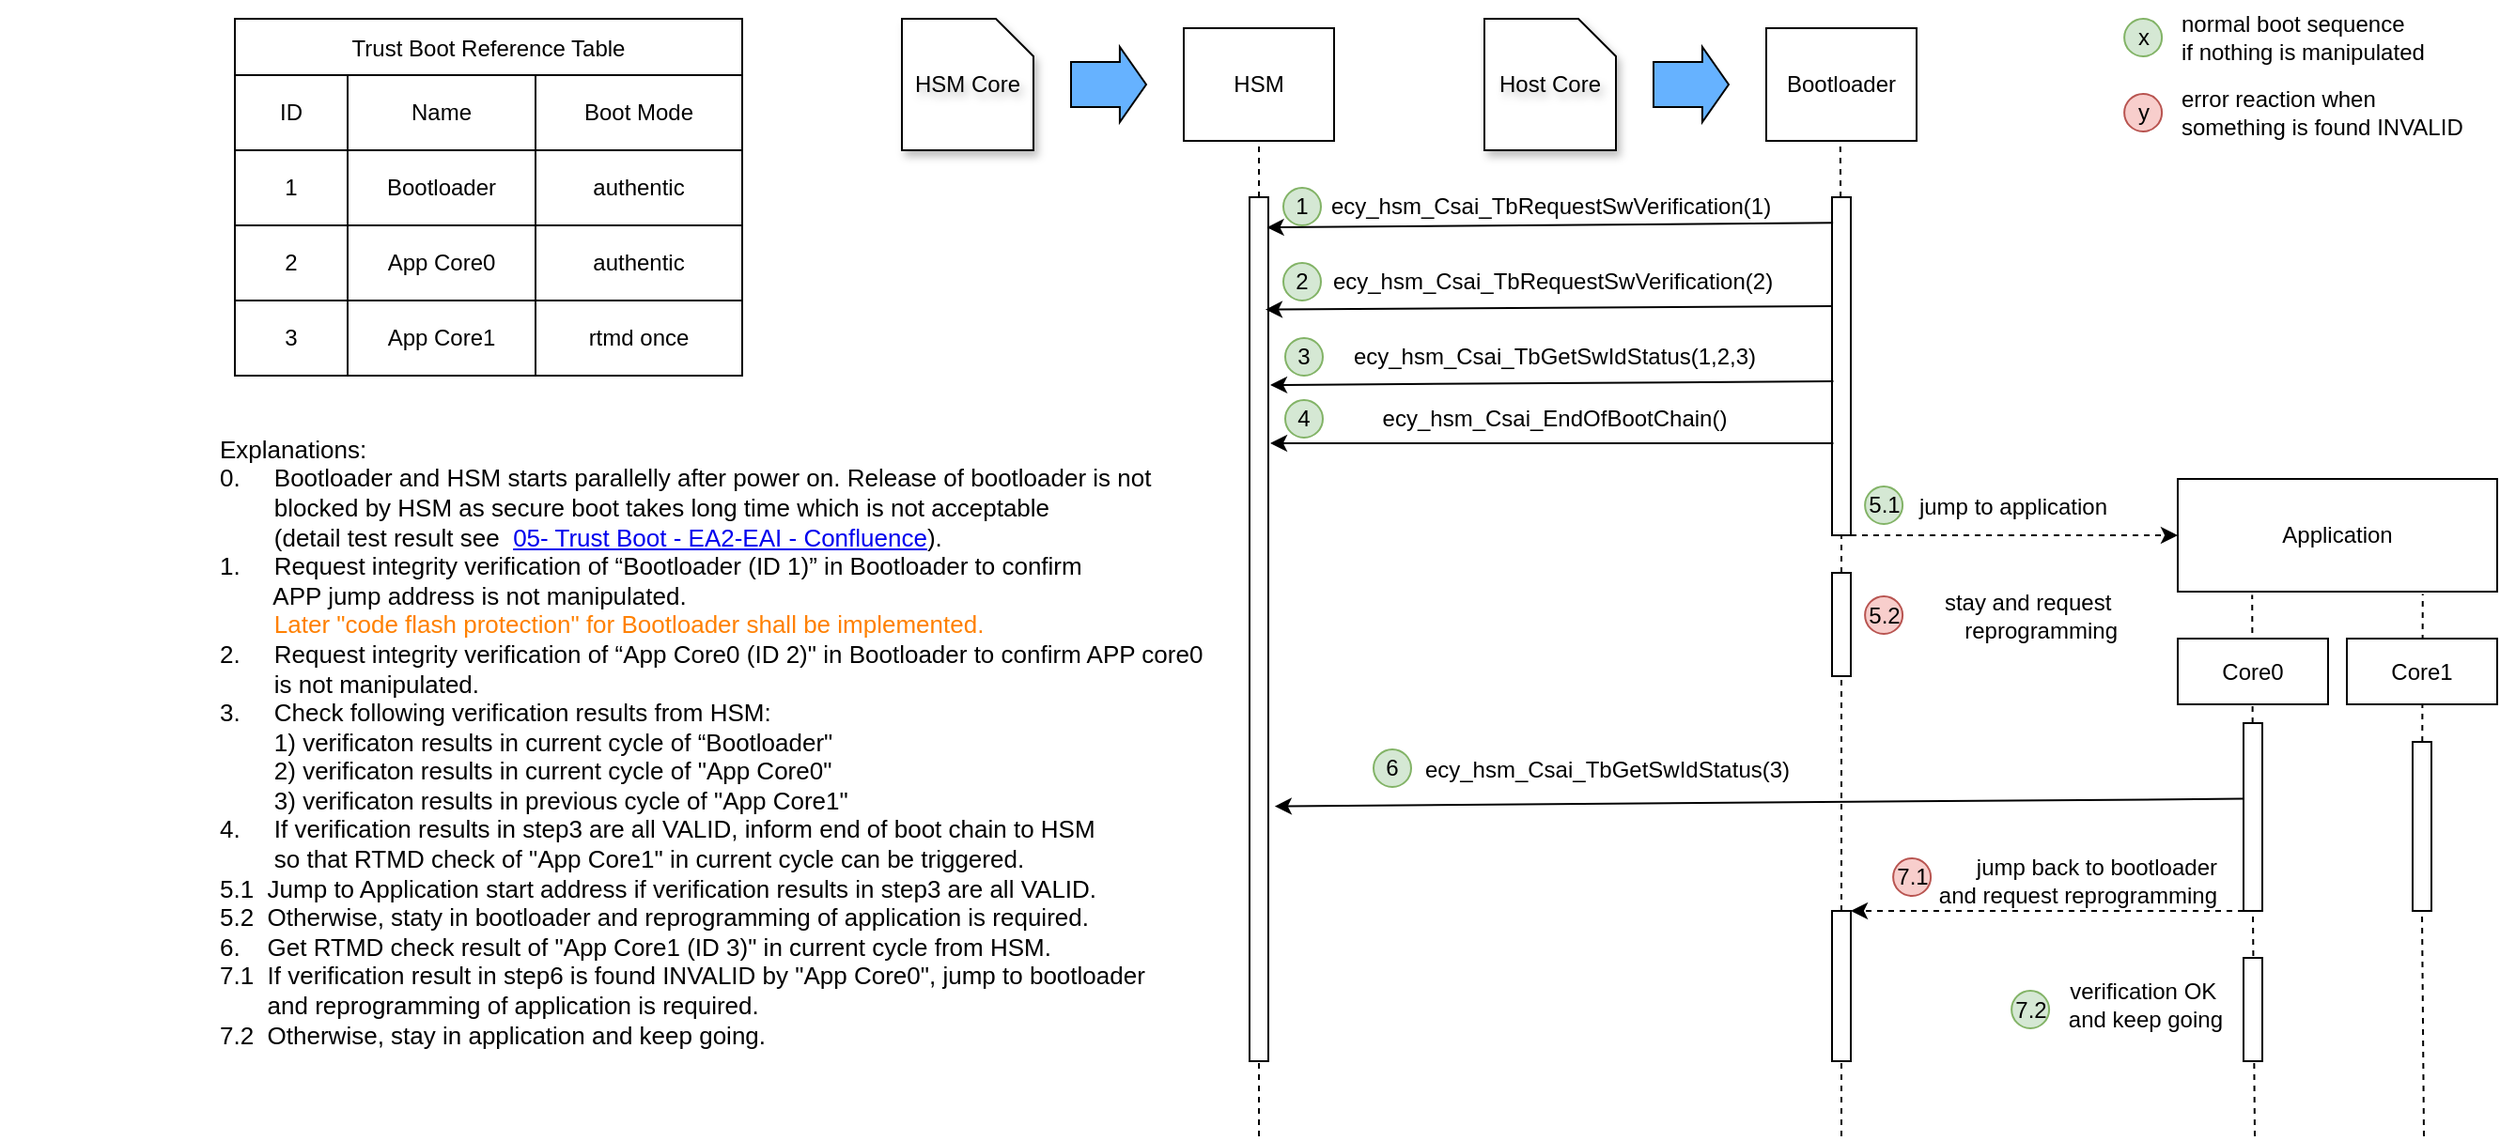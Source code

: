 <mxfile version="24.2.0" type="github">
  <diagram id="C5RBs43oDa-KdzZeNtuy" name="Page-1">
    <mxGraphModel dx="1500" dy="820" grid="1" gridSize="10" guides="1" tooltips="1" connect="1" arrows="1" fold="1" page="1" pageScale="1" pageWidth="827" pageHeight="1169" math="0" shadow="0">
      <root>
        <mxCell id="WIyWlLk6GJQsqaUBKTNV-0" />
        <mxCell id="WIyWlLk6GJQsqaUBKTNV-1" parent="WIyWlLk6GJQsqaUBKTNV-0" />
        <mxCell id="cYClWTDiV6QntgwXms_s-74" value="&lt;div&gt;&lt;div&gt;&lt;div style=&quot;&quot;&gt;&lt;br&gt;&lt;/div&gt;&lt;/div&gt;&lt;/div&gt;" style="text;html=1;align=left;verticalAlign=middle;resizable=0;points=[];autosize=1;strokeColor=none;fillColor=none;" vertex="1" parent="WIyWlLk6GJQsqaUBKTNV-1">
          <mxGeometry x="590" y="540" width="20" height="30" as="geometry" />
        </mxCell>
        <mxCell id="cYClWTDiV6QntgwXms_s-75" value="HSM Core" style="shape=card;whiteSpace=wrap;html=1;size=20;rotation=0;shadow=1;textShadow=1;direction=south;" vertex="1" parent="WIyWlLk6GJQsqaUBKTNV-1">
          <mxGeometry x="1070" y="45" width="70" height="70" as="geometry" />
        </mxCell>
        <mxCell id="cYClWTDiV6QntgwXms_s-76" value="Host Core" style="shape=card;whiteSpace=wrap;html=1;size=20;rotation=0;shadow=1;textShadow=1;direction=south;" vertex="1" parent="WIyWlLk6GJQsqaUBKTNV-1">
          <mxGeometry x="1380" y="45" width="70" height="70" as="geometry" />
        </mxCell>
        <mxCell id="cYClWTDiV6QntgwXms_s-77" value="HSM" style="whiteSpace=wrap;html=1;rounded=0;" vertex="1" parent="WIyWlLk6GJQsqaUBKTNV-1">
          <mxGeometry x="1220" y="50" width="80" height="60" as="geometry" />
        </mxCell>
        <mxCell id="cYClWTDiV6QntgwXms_s-78" value="" style="shape=singleArrow;whiteSpace=wrap;html=1;arrowWidth=0.598;arrowSize=0.351;fillColor=#66B2FF;" vertex="1" parent="WIyWlLk6GJQsqaUBKTNV-1">
          <mxGeometry x="1160" y="60" width="40" height="40" as="geometry" />
        </mxCell>
        <mxCell id="cYClWTDiV6QntgwXms_s-79" value="" style="shape=singleArrow;whiteSpace=wrap;html=1;arrowWidth=0.598;arrowSize=0.351;fillColor=#66B2FF;" vertex="1" parent="WIyWlLk6GJQsqaUBKTNV-1">
          <mxGeometry x="1470" y="60" width="40" height="40" as="geometry" />
        </mxCell>
        <mxCell id="cYClWTDiV6QntgwXms_s-80" value="Bootloader" style="whiteSpace=wrap;html=1;rounded=0;" vertex="1" parent="WIyWlLk6GJQsqaUBKTNV-1">
          <mxGeometry x="1530" y="50" width="80" height="60" as="geometry" />
        </mxCell>
        <mxCell id="cYClWTDiV6QntgwXms_s-81" value="" style="endArrow=none;html=1;rounded=0;entryX=0.5;entryY=1;entryDx=0;entryDy=0;dashed=1;" edge="1" parent="WIyWlLk6GJQsqaUBKTNV-1" source="cYClWTDiV6QntgwXms_s-84" target="cYClWTDiV6QntgwXms_s-77">
          <mxGeometry width="50" height="50" relative="1" as="geometry">
            <mxPoint x="1260" y="640" as="sourcePoint" />
            <mxPoint x="1060" y="300" as="targetPoint" />
          </mxGeometry>
        </mxCell>
        <mxCell id="cYClWTDiV6QntgwXms_s-82" value="" style="endArrow=none;html=1;rounded=0;entryX=0.5;entryY=1;entryDx=0;entryDy=0;dashed=1;" edge="1" parent="WIyWlLk6GJQsqaUBKTNV-1" source="cYClWTDiV6QntgwXms_s-102">
          <mxGeometry width="50" height="50" relative="1" as="geometry">
            <mxPoint x="1569.41" y="640" as="sourcePoint" />
            <mxPoint x="1569.41" y="110" as="targetPoint" />
          </mxGeometry>
        </mxCell>
        <mxCell id="cYClWTDiV6QntgwXms_s-83" value="" style="endArrow=none;html=1;rounded=0;entryX=0.5;entryY=1;entryDx=0;entryDy=0;dashed=1;" edge="1" parent="WIyWlLk6GJQsqaUBKTNV-1" target="cYClWTDiV6QntgwXms_s-84">
          <mxGeometry width="50" height="50" relative="1" as="geometry">
            <mxPoint x="1260" y="640" as="sourcePoint" />
            <mxPoint x="1260" y="110" as="targetPoint" />
          </mxGeometry>
        </mxCell>
        <mxCell id="cYClWTDiV6QntgwXms_s-84" value="" style="rounded=0;whiteSpace=wrap;html=1;" vertex="1" parent="WIyWlLk6GJQsqaUBKTNV-1">
          <mxGeometry x="1255" y="140" width="10" height="460" as="geometry" />
        </mxCell>
        <mxCell id="cYClWTDiV6QntgwXms_s-85" value="Trust Boot Reference Table" style="shape=table;startSize=30;container=1;collapsible=0;childLayout=tableLayout;" vertex="1" parent="WIyWlLk6GJQsqaUBKTNV-1">
          <mxGeometry x="715" y="45" width="270" height="190" as="geometry" />
        </mxCell>
        <mxCell id="cYClWTDiV6QntgwXms_s-86" value="" style="shape=tableRow;horizontal=0;startSize=0;swimlaneHead=0;swimlaneBody=0;strokeColor=inherit;top=0;left=0;bottom=0;right=0;collapsible=0;dropTarget=0;fillColor=none;points=[[0,0.5],[1,0.5]];portConstraint=eastwest;" vertex="1" parent="cYClWTDiV6QntgwXms_s-85">
          <mxGeometry y="30" width="270" height="40" as="geometry" />
        </mxCell>
        <mxCell id="cYClWTDiV6QntgwXms_s-87" value="ID" style="shape=partialRectangle;html=1;whiteSpace=wrap;connectable=0;strokeColor=inherit;overflow=hidden;fillColor=none;top=0;left=0;bottom=0;right=0;pointerEvents=1;" vertex="1" parent="cYClWTDiV6QntgwXms_s-86">
          <mxGeometry width="60" height="40" as="geometry">
            <mxRectangle width="60" height="40" as="alternateBounds" />
          </mxGeometry>
        </mxCell>
        <mxCell id="cYClWTDiV6QntgwXms_s-88" value="Name" style="shape=partialRectangle;html=1;whiteSpace=wrap;connectable=0;strokeColor=inherit;overflow=hidden;fillColor=none;top=0;left=0;bottom=0;right=0;pointerEvents=1;" vertex="1" parent="cYClWTDiV6QntgwXms_s-86">
          <mxGeometry x="60" width="100" height="40" as="geometry">
            <mxRectangle width="100" height="40" as="alternateBounds" />
          </mxGeometry>
        </mxCell>
        <mxCell id="cYClWTDiV6QntgwXms_s-89" value="Boot Mode" style="shape=partialRectangle;html=1;whiteSpace=wrap;connectable=0;strokeColor=inherit;overflow=hidden;fillColor=none;top=0;left=0;bottom=0;right=0;pointerEvents=1;" vertex="1" parent="cYClWTDiV6QntgwXms_s-86">
          <mxGeometry x="160" width="110" height="40" as="geometry">
            <mxRectangle width="110" height="40" as="alternateBounds" />
          </mxGeometry>
        </mxCell>
        <mxCell id="cYClWTDiV6QntgwXms_s-90" value="" style="shape=tableRow;horizontal=0;startSize=0;swimlaneHead=0;swimlaneBody=0;strokeColor=inherit;top=0;left=0;bottom=0;right=0;collapsible=0;dropTarget=0;fillColor=none;points=[[0,0.5],[1,0.5]];portConstraint=eastwest;" vertex="1" parent="cYClWTDiV6QntgwXms_s-85">
          <mxGeometry y="70" width="270" height="40" as="geometry" />
        </mxCell>
        <mxCell id="cYClWTDiV6QntgwXms_s-91" value="1" style="shape=partialRectangle;html=1;whiteSpace=wrap;connectable=0;strokeColor=inherit;overflow=hidden;fillColor=none;top=0;left=0;bottom=0;right=0;pointerEvents=1;" vertex="1" parent="cYClWTDiV6QntgwXms_s-90">
          <mxGeometry width="60" height="40" as="geometry">
            <mxRectangle width="60" height="40" as="alternateBounds" />
          </mxGeometry>
        </mxCell>
        <mxCell id="cYClWTDiV6QntgwXms_s-92" value="Bootloader" style="shape=partialRectangle;html=1;whiteSpace=wrap;connectable=0;strokeColor=inherit;overflow=hidden;fillColor=none;top=0;left=0;bottom=0;right=0;pointerEvents=1;" vertex="1" parent="cYClWTDiV6QntgwXms_s-90">
          <mxGeometry x="60" width="100" height="40" as="geometry">
            <mxRectangle width="100" height="40" as="alternateBounds" />
          </mxGeometry>
        </mxCell>
        <mxCell id="cYClWTDiV6QntgwXms_s-93" value="authentic" style="shape=partialRectangle;html=1;whiteSpace=wrap;connectable=0;strokeColor=inherit;overflow=hidden;fillColor=none;top=0;left=0;bottom=0;right=0;pointerEvents=1;" vertex="1" parent="cYClWTDiV6QntgwXms_s-90">
          <mxGeometry x="160" width="110" height="40" as="geometry">
            <mxRectangle width="110" height="40" as="alternateBounds" />
          </mxGeometry>
        </mxCell>
        <mxCell id="cYClWTDiV6QntgwXms_s-94" value="" style="shape=tableRow;horizontal=0;startSize=0;swimlaneHead=0;swimlaneBody=0;strokeColor=inherit;top=0;left=0;bottom=0;right=0;collapsible=0;dropTarget=0;fillColor=none;points=[[0,0.5],[1,0.5]];portConstraint=eastwest;" vertex="1" parent="cYClWTDiV6QntgwXms_s-85">
          <mxGeometry y="110" width="270" height="40" as="geometry" />
        </mxCell>
        <mxCell id="cYClWTDiV6QntgwXms_s-95" value="2" style="shape=partialRectangle;html=1;whiteSpace=wrap;connectable=0;strokeColor=inherit;overflow=hidden;fillColor=none;top=0;left=0;bottom=0;right=0;pointerEvents=1;" vertex="1" parent="cYClWTDiV6QntgwXms_s-94">
          <mxGeometry width="60" height="40" as="geometry">
            <mxRectangle width="60" height="40" as="alternateBounds" />
          </mxGeometry>
        </mxCell>
        <mxCell id="cYClWTDiV6QntgwXms_s-96" value="App Core0" style="shape=partialRectangle;html=1;whiteSpace=wrap;connectable=0;strokeColor=inherit;overflow=hidden;fillColor=none;top=0;left=0;bottom=0;right=0;pointerEvents=1;" vertex="1" parent="cYClWTDiV6QntgwXms_s-94">
          <mxGeometry x="60" width="100" height="40" as="geometry">
            <mxRectangle width="100" height="40" as="alternateBounds" />
          </mxGeometry>
        </mxCell>
        <mxCell id="cYClWTDiV6QntgwXms_s-97" value="authentic" style="shape=partialRectangle;html=1;whiteSpace=wrap;connectable=0;strokeColor=inherit;overflow=hidden;fillColor=none;top=0;left=0;bottom=0;right=0;pointerEvents=1;" vertex="1" parent="cYClWTDiV6QntgwXms_s-94">
          <mxGeometry x="160" width="110" height="40" as="geometry">
            <mxRectangle width="110" height="40" as="alternateBounds" />
          </mxGeometry>
        </mxCell>
        <mxCell id="cYClWTDiV6QntgwXms_s-98" value="" style="shape=tableRow;horizontal=0;startSize=0;swimlaneHead=0;swimlaneBody=0;strokeColor=inherit;top=0;left=0;bottom=0;right=0;collapsible=0;dropTarget=0;fillColor=none;points=[[0,0.5],[1,0.5]];portConstraint=eastwest;" vertex="1" parent="cYClWTDiV6QntgwXms_s-85">
          <mxGeometry y="150" width="270" height="40" as="geometry" />
        </mxCell>
        <mxCell id="cYClWTDiV6QntgwXms_s-99" value="3" style="shape=partialRectangle;html=1;whiteSpace=wrap;connectable=0;strokeColor=inherit;overflow=hidden;fillColor=none;top=0;left=0;bottom=0;right=0;pointerEvents=1;" vertex="1" parent="cYClWTDiV6QntgwXms_s-98">
          <mxGeometry width="60" height="40" as="geometry">
            <mxRectangle width="60" height="40" as="alternateBounds" />
          </mxGeometry>
        </mxCell>
        <mxCell id="cYClWTDiV6QntgwXms_s-100" value="App Core1" style="shape=partialRectangle;html=1;whiteSpace=wrap;connectable=0;strokeColor=inherit;overflow=hidden;fillColor=none;top=0;left=0;bottom=0;right=0;pointerEvents=1;" vertex="1" parent="cYClWTDiV6QntgwXms_s-98">
          <mxGeometry x="60" width="100" height="40" as="geometry">
            <mxRectangle width="100" height="40" as="alternateBounds" />
          </mxGeometry>
        </mxCell>
        <mxCell id="cYClWTDiV6QntgwXms_s-101" value="rtmd once" style="shape=partialRectangle;html=1;whiteSpace=wrap;connectable=0;strokeColor=inherit;overflow=hidden;fillColor=none;top=0;left=0;bottom=0;right=0;pointerEvents=1;" vertex="1" parent="cYClWTDiV6QntgwXms_s-98">
          <mxGeometry x="160" width="110" height="40" as="geometry">
            <mxRectangle width="110" height="40" as="alternateBounds" />
          </mxGeometry>
        </mxCell>
        <mxCell id="cYClWTDiV6QntgwXms_s-102" value="" style="rounded=0;whiteSpace=wrap;html=1;" vertex="1" parent="WIyWlLk6GJQsqaUBKTNV-1">
          <mxGeometry x="1565" y="140" width="10" height="180" as="geometry" />
        </mxCell>
        <mxCell id="cYClWTDiV6QntgwXms_s-103" value="" style="endArrow=classic;html=1;rounded=0;exitX=0.057;exitY=0.076;exitDx=0;exitDy=0;exitPerimeter=0;entryX=0.929;entryY=0.035;entryDx=0;entryDy=0;entryPerimeter=0;" edge="1" parent="WIyWlLk6GJQsqaUBKTNV-1" source="cYClWTDiV6QntgwXms_s-102" target="cYClWTDiV6QntgwXms_s-84">
          <mxGeometry width="50" height="50" relative="1" as="geometry">
            <mxPoint x="1370" y="180" as="sourcePoint" />
            <mxPoint x="1420" y="130" as="targetPoint" />
          </mxGeometry>
        </mxCell>
        <mxCell id="cYClWTDiV6QntgwXms_s-104" value="ecy_hsm_Csai_TbRequestSwVerification(1)" style="text;html=1;align=center;verticalAlign=middle;resizable=0;points=[];autosize=1;strokeColor=none;fillColor=none;" vertex="1" parent="WIyWlLk6GJQsqaUBKTNV-1">
          <mxGeometry x="1285" y="130" width="260" height="30" as="geometry" />
        </mxCell>
        <mxCell id="cYClWTDiV6QntgwXms_s-105" value="" style="endArrow=classic;html=1;rounded=0;exitX=-0.129;exitY=0.15;exitDx=0;exitDy=0;exitPerimeter=0;entryX=0.848;entryY=0.13;entryDx=0;entryDy=0;entryPerimeter=0;" edge="1" parent="WIyWlLk6GJQsqaUBKTNV-1" target="cYClWTDiV6QntgwXms_s-84">
          <mxGeometry width="50" height="50" relative="1" as="geometry">
            <mxPoint x="1564.71" y="198" as="sourcePoint" />
            <mxPoint x="1264.71" y="196" as="targetPoint" />
          </mxGeometry>
        </mxCell>
        <mxCell id="cYClWTDiV6QntgwXms_s-106" value="ecy_hsm_Csai_TbRequestSwVerification(2)" style="text;html=1;align=center;verticalAlign=middle;resizable=0;points=[];autosize=1;strokeColor=none;fillColor=none;" vertex="1" parent="WIyWlLk6GJQsqaUBKTNV-1">
          <mxGeometry x="1285.71" y="170" width="260" height="30" as="geometry" />
        </mxCell>
        <mxCell id="cYClWTDiV6QntgwXms_s-107" value="1" style="ellipse;whiteSpace=wrap;html=1;aspect=fixed;fillColor=#d5e8d4;strokeColor=#82b366;" vertex="1" parent="WIyWlLk6GJQsqaUBKTNV-1">
          <mxGeometry x="1273" y="135" width="20" height="20" as="geometry" />
        </mxCell>
        <mxCell id="cYClWTDiV6QntgwXms_s-108" value="2" style="ellipse;whiteSpace=wrap;html=1;aspect=fixed;fillColor=#d5e8d4;strokeColor=#82b366;" vertex="1" parent="WIyWlLk6GJQsqaUBKTNV-1">
          <mxGeometry x="1273" y="175" width="20" height="20" as="geometry" />
        </mxCell>
        <mxCell id="cYClWTDiV6QntgwXms_s-109" value="Explanations:&lt;div style=&quot;font-size: 13px;&quot;&gt;0.&amp;nbsp; &amp;nbsp; &amp;nbsp;Bootloader and HSM starts parallelly after power on.&amp;nbsp;&lt;span style=&quot;background-color: initial; font-size: 13px;&quot;&gt;Release of bootloader is not&amp;nbsp;&lt;/span&gt;&lt;/div&gt;&lt;div style=&quot;font-size: 13px;&quot;&gt;&lt;span style=&quot;background-color: initial; font-size: 13px;&quot;&gt;&amp;nbsp; &amp;nbsp; &amp;nbsp; &amp;nbsp; blocked&amp;nbsp;&lt;/span&gt;&lt;span style=&quot;background-color: initial; font-size: 13px;&quot;&gt;by HSM as secure boot takes long time&amp;nbsp;&lt;/span&gt;&lt;span style=&quot;background-color: initial; font-size: 13px;&quot;&gt;which is not acceptable&amp;nbsp;&lt;/span&gt;&lt;/div&gt;&lt;div style=&quot;font-size: 13px;&quot;&gt;&lt;span style=&quot;background-color: initial; font-size: 13px;&quot;&gt;&amp;nbsp; &amp;nbsp; &amp;nbsp; &amp;nbsp; (detail test result see&amp;nbsp;&amp;nbsp;&lt;/span&gt;&lt;a href=&quot;http://192.168.12.6:7090/display/EA2EAI/05-+Trust+Boot&quot; style=&quot;background-color: initial; font-size: 13px;&quot;&gt;05- Trust Boot - EA2-EAI - Confluence&lt;/a&gt;&lt;span style=&quot;background-color: initial; font-size: 13px;&quot;&gt;).&lt;/span&gt;&lt;div style=&quot;font-size: 13px;&quot;&gt;1.&amp;nbsp; &amp;nbsp; &amp;nbsp;Request&amp;nbsp;integrity&lt;span style=&quot;background-color: initial;&quot;&gt;&amp;nbsp;&lt;/span&gt;&lt;span style=&quot;background-color: initial;&quot;&gt;verification of “Bootloader&amp;nbsp;&lt;/span&gt;&lt;span style=&quot;background-color: initial;&quot;&gt;(ID 1)&lt;/span&gt;&lt;span style=&quot;background-color: initial;&quot;&gt;” in Bootloader to confirm&amp;nbsp;&lt;/span&gt;&lt;/div&gt;&lt;div style=&quot;font-size: 13px;&quot;&gt;&lt;span style=&quot;background-color: initial;&quot;&gt;&amp;nbsp; &amp;nbsp; &amp;nbsp; &amp;nbsp; APP jump address&amp;nbsp;&lt;/span&gt;&lt;span style=&quot;background-color: initial;&quot;&gt;is not manipulated.&amp;nbsp;&lt;/span&gt;&lt;/div&gt;&lt;div style=&quot;font-size: 13px;&quot;&gt;&lt;span style=&quot;background-color: initial;&quot;&gt;&lt;font color=&quot;#ff8000&quot;&gt;&amp;nbsp; &amp;nbsp; &amp;nbsp; &amp;nbsp; Later &quot;code flash protection&quot; for Bootloader shall be implemented.&lt;/font&gt;&lt;/span&gt;&lt;/div&gt;&lt;div style=&quot;font-size: 13px;&quot;&gt;2.&amp;nbsp; &amp;nbsp; &amp;nbsp;Request&amp;nbsp;integrity&amp;nbsp;&lt;span style=&quot;border-color: var(--border-color); background-color: initial;&quot;&gt;verification&amp;nbsp;&lt;/span&gt;of “App Core0&amp;nbsp;&lt;span style=&quot;background-color: initial; font-size: 13px;&quot;&gt;(ID 2)&lt;/span&gt;&lt;span style=&quot;background-color: initial; font-size: 13px;&quot;&gt;&quot; in Bootloader to confirm APP core0&amp;nbsp;&lt;/span&gt;&lt;/div&gt;&lt;div style=&quot;font-size: 13px;&quot;&gt;&lt;span style=&quot;background-color: initial; font-size: 13px;&quot;&gt;&amp;nbsp; &amp;nbsp; &amp;nbsp; &amp;nbsp; is not manipulated.&lt;/span&gt;&lt;/div&gt;&lt;div style=&quot;font-size: 13px;&quot;&gt;&lt;span style=&quot;background-color: initial; font-size: 13px;&quot;&gt;3.&amp;nbsp; &amp;nbsp; &amp;nbsp;Check following verification results from HSM:&lt;/span&gt;&lt;/div&gt;&lt;div style=&quot;font-size: 13px;&quot;&gt;&amp;nbsp; &amp;nbsp; &amp;nbsp; &amp;nbsp;&amp;nbsp;&lt;span style=&quot;background-color: initial;&quot;&gt;1) verificaton results&amp;nbsp;&lt;/span&gt;&lt;span style=&quot;background-color: initial; border-color: var(--border-color);&quot;&gt;in current cycle&amp;nbsp;&lt;/span&gt;&lt;span style=&quot;background-color: initial; border-color: var(--border-color);&quot;&gt;of “Bootloader&quot;&lt;/span&gt;&lt;/div&gt;&lt;div style=&quot;border-color: var(--border-color);&quot;&gt;&lt;span style=&quot;border-color: var(--border-color); background-color: initial;&quot;&gt;&amp;nbsp; &amp;nbsp; &amp;nbsp; &amp;nbsp; 2) verificaton results&amp;nbsp;&lt;/span&gt;&lt;span style=&quot;border-color: var(--border-color); background-color: initial;&quot;&gt;in current cycle&amp;nbsp;&lt;/span&gt;&lt;span style=&quot;border-color: var(--border-color); background-color: initial;&quot;&gt;of &quot;App Core0&quot;&lt;/span&gt;&lt;/div&gt;&lt;div style=&quot;font-size: 13px;&quot;&gt;&lt;span style=&quot;background-color: initial; border-color: var(--border-color);&quot;&gt;&amp;nbsp; &amp;nbsp; &amp;nbsp; &amp;nbsp; 3) verificaton results&amp;nbsp;&lt;/span&gt;&lt;span style=&quot;background-color: initial; border-color: var(--border-color);&quot;&gt;in previous cycle&amp;nbsp;&lt;/span&gt;&lt;span style=&quot;background-color: initial; border-color: var(--border-color);&quot;&gt;of &quot;App Core1&quot;&lt;/span&gt;&lt;span style=&quot;background-color: initial; border-color: var(--border-color);&quot;&gt;&amp;nbsp;&lt;/span&gt;&lt;span style=&quot;background-color: initial; font-size: 13px;&quot;&gt;&amp;nbsp;&lt;/span&gt;&lt;/div&gt;&lt;div style=&quot;font-size: 13px;&quot;&gt;4.&amp;nbsp; &amp;nbsp; &amp;nbsp;If verification results in step3 are all VALID, inform end of boot chain to HSM&amp;nbsp;&lt;/div&gt;&lt;div style=&quot;font-size: 13px;&quot;&gt;&amp;nbsp; &amp;nbsp; &amp;nbsp; &amp;nbsp; so that RTMD check of &quot;App Core1&quot; in current cycle can be triggered.&lt;/div&gt;&lt;div style=&quot;font-size: 13px;&quot;&gt;5.1&amp;nbsp; Jump to Application start address if verification results in step3 are all VALID.&lt;span style=&quot;background-color: initial;&quot;&gt;&amp;nbsp; &amp;nbsp; &amp;nbsp; &amp;nbsp;&lt;/span&gt;&lt;/div&gt;&lt;div style=&quot;font-size: 13px;&quot;&gt;5.2&amp;nbsp; Otherwise, staty in bootloader and reprogramming of application is required.&lt;/div&gt;&lt;div style=&quot;font-size: 13px;&quot;&gt;6.&amp;nbsp; &amp;nbsp; Get RTMD check result of &quot;App Core1 (ID 3)&quot; in current cycle from HSM.&amp;nbsp;&lt;/div&gt;&lt;div style=&quot;font-size: 13px;&quot;&gt;7.1&amp;nbsp; If verification result in step6 is found INVALID by &quot;App Core0&quot;, jump to bootloader&amp;nbsp;&lt;/div&gt;&lt;div style=&quot;font-size: 13px;&quot;&gt;&amp;nbsp; &amp;nbsp; &amp;nbsp; &amp;nbsp;and&amp;nbsp;&lt;span style=&quot;background-color: initial; font-size: 13px;&quot;&gt;reprogramming of application is required.&lt;/span&gt;&lt;/div&gt;&lt;div style=&quot;font-size: 13px;&quot;&gt;&lt;span style=&quot;background-color: initial; font-size: 13px;&quot;&gt;7.2&amp;nbsp; Otherwise, stay in application and keep going.&lt;/span&gt;&lt;/div&gt;&lt;/div&gt;" style="text;html=1;align=left;verticalAlign=middle;resizable=0;points=[];autosize=1;strokeColor=none;fillColor=none;fontSize=13;" vertex="1" parent="WIyWlLk6GJQsqaUBKTNV-1">
          <mxGeometry x="705" y="260" width="550" height="340" as="geometry" />
        </mxCell>
        <mxCell id="cYClWTDiV6QntgwXms_s-110" value="" style="endArrow=classic;html=1;rounded=0;exitX=-0.129;exitY=0.15;exitDx=0;exitDy=0;exitPerimeter=0;" edge="1" parent="WIyWlLk6GJQsqaUBKTNV-1">
          <mxGeometry width="50" height="50" relative="1" as="geometry">
            <mxPoint x="1565.71" y="238" as="sourcePoint" />
            <mxPoint x="1266" y="240" as="targetPoint" />
          </mxGeometry>
        </mxCell>
        <mxCell id="cYClWTDiV6QntgwXms_s-111" value="ecy_hsm_Csai_TbGetSwIdStatus(1,2,3)" style="text;html=1;align=center;verticalAlign=middle;resizable=0;points=[];autosize=1;strokeColor=none;fillColor=none;" vertex="1" parent="WIyWlLk6GJQsqaUBKTNV-1">
          <mxGeometry x="1296.71" y="210" width="240" height="30" as="geometry" />
        </mxCell>
        <mxCell id="cYClWTDiV6QntgwXms_s-112" value="3" style="ellipse;whiteSpace=wrap;html=1;aspect=fixed;fillColor=#d5e8d4;strokeColor=#82b366;" vertex="1" parent="WIyWlLk6GJQsqaUBKTNV-1">
          <mxGeometry x="1274" y="215" width="20" height="20" as="geometry" />
        </mxCell>
        <mxCell id="cYClWTDiV6QntgwXms_s-113" value="Application" style="whiteSpace=wrap;html=1;rounded=0;" vertex="1" parent="WIyWlLk6GJQsqaUBKTNV-1">
          <mxGeometry x="1749" y="290" width="170" height="60" as="geometry" />
        </mxCell>
        <mxCell id="cYClWTDiV6QntgwXms_s-114" value="" style="endArrow=classic;html=1;rounded=0;exitX=1;exitY=1;exitDx=0;exitDy=0;entryX=0;entryY=0.5;entryDx=0;entryDy=0;dashed=1;" edge="1" parent="WIyWlLk6GJQsqaUBKTNV-1" target="cYClWTDiV6QntgwXms_s-113">
          <mxGeometry width="50" height="50" relative="1" as="geometry">
            <mxPoint x="1575" y="320" as="sourcePoint" />
            <mxPoint x="1663.56" y="304" as="targetPoint" />
          </mxGeometry>
        </mxCell>
        <mxCell id="cYClWTDiV6QntgwXms_s-115" value="jump to application" style="text;html=1;align=center;verticalAlign=middle;resizable=0;points=[];autosize=1;strokeColor=none;fillColor=none;" vertex="1" parent="WIyWlLk6GJQsqaUBKTNV-1">
          <mxGeometry x="1600.56" y="290" width="120" height="30" as="geometry" />
        </mxCell>
        <mxCell id="cYClWTDiV6QntgwXms_s-116" value="" style="endArrow=none;html=1;rounded=0;entryX=0.233;entryY=1.03;entryDx=0;entryDy=0;dashed=1;entryPerimeter=0;" edge="1" parent="WIyWlLk6GJQsqaUBKTNV-1" source="cYClWTDiV6QntgwXms_s-121" target="cYClWTDiV6QntgwXms_s-113">
          <mxGeometry width="50" height="50" relative="1" as="geometry">
            <mxPoint x="1790" y="690" as="sourcePoint" />
            <mxPoint x="1789.59" y="360" as="targetPoint" />
          </mxGeometry>
        </mxCell>
        <mxCell id="cYClWTDiV6QntgwXms_s-117" value="Core0" style="whiteSpace=wrap;html=1;rounded=0;" vertex="1" parent="WIyWlLk6GJQsqaUBKTNV-1">
          <mxGeometry x="1749" y="375" width="80" height="35" as="geometry" />
        </mxCell>
        <mxCell id="cYClWTDiV6QntgwXms_s-118" value="" style="endArrow=none;html=1;rounded=0;entryX=0.767;entryY=1.021;entryDx=0;entryDy=0;dashed=1;entryPerimeter=0;" edge="1" parent="WIyWlLk6GJQsqaUBKTNV-1" source="cYClWTDiV6QntgwXms_s-127" target="cYClWTDiV6QntgwXms_s-113">
          <mxGeometry width="50" height="50" relative="1" as="geometry">
            <mxPoint x="1880" y="690" as="sourcePoint" />
            <mxPoint x="1879.59" y="360" as="targetPoint" />
          </mxGeometry>
        </mxCell>
        <mxCell id="cYClWTDiV6QntgwXms_s-119" value="Core1" style="whiteSpace=wrap;html=1;rounded=0;" vertex="1" parent="WIyWlLk6GJQsqaUBKTNV-1">
          <mxGeometry x="1839" y="375" width="80" height="35" as="geometry" />
        </mxCell>
        <mxCell id="cYClWTDiV6QntgwXms_s-120" value="" style="endArrow=none;html=1;rounded=0;entryX=0.5;entryY=1;entryDx=0;entryDy=0;dashed=1;" edge="1" parent="WIyWlLk6GJQsqaUBKTNV-1" target="cYClWTDiV6QntgwXms_s-121">
          <mxGeometry width="50" height="50" relative="1" as="geometry">
            <mxPoint x="1790" y="640" as="sourcePoint" />
            <mxPoint x="1789.59" y="360" as="targetPoint" />
          </mxGeometry>
        </mxCell>
        <mxCell id="cYClWTDiV6QntgwXms_s-121" value="" style="rounded=0;whiteSpace=wrap;html=1;" vertex="1" parent="WIyWlLk6GJQsqaUBKTNV-1">
          <mxGeometry x="1784" y="420" width="10" height="100" as="geometry" />
        </mxCell>
        <mxCell id="cYClWTDiV6QntgwXms_s-122" value="" style="endArrow=classic;html=1;rounded=0;exitX=0;exitY=0.403;exitDx=0;exitDy=0;exitPerimeter=0;entryX=1.341;entryY=0.705;entryDx=0;entryDy=0;entryPerimeter=0;" edge="1" parent="WIyWlLk6GJQsqaUBKTNV-1" source="cYClWTDiV6QntgwXms_s-121" target="cYClWTDiV6QntgwXms_s-84">
          <mxGeometry width="50" height="50" relative="1" as="geometry">
            <mxPoint x="1780" y="410" as="sourcePoint" />
            <mxPoint x="1270" y="410" as="targetPoint" />
          </mxGeometry>
        </mxCell>
        <mxCell id="cYClWTDiV6QntgwXms_s-123" value="ecy_hsm_Csai_TbGetSwIdStatus(3)" style="text;html=1;align=center;verticalAlign=middle;resizable=0;points=[];autosize=1;strokeColor=none;fillColor=none;" vertex="1" parent="WIyWlLk6GJQsqaUBKTNV-1">
          <mxGeometry x="1335" y="430" width="220" height="30" as="geometry" />
        </mxCell>
        <mxCell id="cYClWTDiV6QntgwXms_s-124" value="6" style="ellipse;whiteSpace=wrap;html=1;aspect=fixed;fillColor=#d5e8d4;strokeColor=#82b366;" vertex="1" parent="WIyWlLk6GJQsqaUBKTNV-1">
          <mxGeometry x="1321" y="434" width="20" height="20" as="geometry" />
        </mxCell>
        <mxCell id="cYClWTDiV6QntgwXms_s-125" value="5.1" style="ellipse;whiteSpace=wrap;html=1;aspect=fixed;fillColor=#d5e8d4;strokeColor=#82b366;" vertex="1" parent="WIyWlLk6GJQsqaUBKTNV-1">
          <mxGeometry x="1582.56" y="294" width="20" height="20" as="geometry" />
        </mxCell>
        <mxCell id="cYClWTDiV6QntgwXms_s-126" value="" style="endArrow=none;html=1;rounded=0;entryX=0.5;entryY=1;entryDx=0;entryDy=0;dashed=1;" edge="1" parent="WIyWlLk6GJQsqaUBKTNV-1" target="cYClWTDiV6QntgwXms_s-127">
          <mxGeometry width="50" height="50" relative="1" as="geometry">
            <mxPoint x="1880" y="640" as="sourcePoint" />
            <mxPoint x="1879.59" y="360" as="targetPoint" />
          </mxGeometry>
        </mxCell>
        <mxCell id="cYClWTDiV6QntgwXms_s-127" value="" style="rounded=0;whiteSpace=wrap;html=1;" vertex="1" parent="WIyWlLk6GJQsqaUBKTNV-1">
          <mxGeometry x="1874" y="430" width="10" height="90" as="geometry" />
        </mxCell>
        <mxCell id="cYClWTDiV6QntgwXms_s-128" value="" style="endArrow=none;html=1;rounded=0;entryX=0.5;entryY=1;entryDx=0;entryDy=0;dashed=1;" edge="1" parent="WIyWlLk6GJQsqaUBKTNV-1" source="cYClWTDiV6QntgwXms_s-135">
          <mxGeometry width="50" height="50" relative="1" as="geometry">
            <mxPoint x="1570" y="690" as="sourcePoint" />
            <mxPoint x="1570" y="320" as="targetPoint" />
          </mxGeometry>
        </mxCell>
        <mxCell id="cYClWTDiV6QntgwXms_s-129" value="" style="endArrow=none;html=1;rounded=0;entryX=0.5;entryY=1;entryDx=0;entryDy=0;dashed=1;" edge="1" parent="WIyWlLk6GJQsqaUBKTNV-1" target="cYClWTDiV6QntgwXms_s-130">
          <mxGeometry width="50" height="50" relative="1" as="geometry">
            <mxPoint x="1570" y="640" as="sourcePoint" />
            <mxPoint x="1570" y="330" as="targetPoint" />
          </mxGeometry>
        </mxCell>
        <mxCell id="cYClWTDiV6QntgwXms_s-130" value="" style="rounded=0;whiteSpace=wrap;html=1;" vertex="1" parent="WIyWlLk6GJQsqaUBKTNV-1">
          <mxGeometry x="1565" y="520" width="10" height="80" as="geometry" />
        </mxCell>
        <mxCell id="cYClWTDiV6QntgwXms_s-131" value="" style="endArrow=classic;html=1;rounded=0;exitX=0;exitY=1;exitDx=0;exitDy=0;entryX=1;entryY=0;entryDx=0;entryDy=0;dashed=1;" edge="1" parent="WIyWlLk6GJQsqaUBKTNV-1" source="cYClWTDiV6QntgwXms_s-121" target="cYClWTDiV6QntgwXms_s-130">
          <mxGeometry width="50" height="50" relative="1" as="geometry">
            <mxPoint x="1705" y="473" as="sourcePoint" />
            <mxPoint x="1274" y="474" as="targetPoint" />
          </mxGeometry>
        </mxCell>
        <mxCell id="cYClWTDiV6QntgwXms_s-132" value="jump back to bootloader&lt;div&gt;and request reprogramming&lt;/div&gt;" style="text;html=1;align=right;verticalAlign=middle;resizable=0;points=[];autosize=1;strokeColor=none;fillColor=none;" vertex="1" parent="WIyWlLk6GJQsqaUBKTNV-1">
          <mxGeometry x="1600.56" y="484" width="170" height="40" as="geometry" />
        </mxCell>
        <mxCell id="cYClWTDiV6QntgwXms_s-133" value="7.1" style="ellipse;whiteSpace=wrap;html=1;aspect=fixed;fillColor=#f8cecc;strokeColor=#b85450;" vertex="1" parent="WIyWlLk6GJQsqaUBKTNV-1">
          <mxGeometry x="1597.56" y="492" width="20" height="20" as="geometry" />
        </mxCell>
        <mxCell id="cYClWTDiV6QntgwXms_s-134" value="" style="endArrow=none;html=1;rounded=0;entryX=0.5;entryY=1;entryDx=0;entryDy=0;dashed=1;" edge="1" parent="WIyWlLk6GJQsqaUBKTNV-1" source="cYClWTDiV6QntgwXms_s-130" target="cYClWTDiV6QntgwXms_s-135">
          <mxGeometry width="50" height="50" relative="1" as="geometry">
            <mxPoint x="1570" y="520" as="sourcePoint" />
            <mxPoint x="1570" y="320" as="targetPoint" />
          </mxGeometry>
        </mxCell>
        <mxCell id="cYClWTDiV6QntgwXms_s-135" value="" style="rounded=0;whiteSpace=wrap;html=1;" vertex="1" parent="WIyWlLk6GJQsqaUBKTNV-1">
          <mxGeometry x="1565" y="340" width="10" height="55" as="geometry" />
        </mxCell>
        <mxCell id="cYClWTDiV6QntgwXms_s-136" value="5.2" style="ellipse;whiteSpace=wrap;html=1;aspect=fixed;fillColor=#f8cecc;strokeColor=#b85450;" vertex="1" parent="WIyWlLk6GJQsqaUBKTNV-1">
          <mxGeometry x="1582.56" y="352.5" width="20" height="20" as="geometry" />
        </mxCell>
        <mxCell id="cYClWTDiV6QntgwXms_s-137" value="stay and&amp;nbsp;&lt;span style=&quot;background-color: initial;&quot;&gt;request&amp;nbsp;&lt;/span&gt;&lt;div&gt;&lt;span style=&quot;background-color: initial;&quot;&gt;reprogramming&lt;/span&gt;&lt;/div&gt;" style="text;html=1;align=right;verticalAlign=middle;resizable=0;points=[];autosize=1;strokeColor=none;fillColor=none;" vertex="1" parent="WIyWlLk6GJQsqaUBKTNV-1">
          <mxGeometry x="1597.56" y="342.5" width="120" height="40" as="geometry" />
        </mxCell>
        <mxCell id="cYClWTDiV6QntgwXms_s-138" value="" style="rounded=0;whiteSpace=wrap;html=1;" vertex="1" parent="WIyWlLk6GJQsqaUBKTNV-1">
          <mxGeometry x="1784" y="545" width="10" height="55" as="geometry" />
        </mxCell>
        <mxCell id="cYClWTDiV6QntgwXms_s-139" value="7.2" style="ellipse;whiteSpace=wrap;html=1;aspect=fixed;fillColor=#d5e8d4;strokeColor=#82b366;" vertex="1" parent="WIyWlLk6GJQsqaUBKTNV-1">
          <mxGeometry x="1660.56" y="562.5" width="20" height="20" as="geometry" />
        </mxCell>
        <mxCell id="cYClWTDiV6QntgwXms_s-140" value="verification OK&amp;nbsp;&lt;div&gt;and keep going&lt;/div&gt;" style="text;html=1;align=right;verticalAlign=middle;resizable=0;points=[];autosize=1;strokeColor=none;fillColor=none;" vertex="1" parent="WIyWlLk6GJQsqaUBKTNV-1">
          <mxGeometry x="1664" y="550" width="110" height="40" as="geometry" />
        </mxCell>
        <mxCell id="cYClWTDiV6QntgwXms_s-141" value="x" style="ellipse;whiteSpace=wrap;html=1;aspect=fixed;fillColor=#d5e8d4;strokeColor=#82b366;" vertex="1" parent="WIyWlLk6GJQsqaUBKTNV-1">
          <mxGeometry x="1720.56" y="45" width="20" height="20" as="geometry" />
        </mxCell>
        <mxCell id="cYClWTDiV6QntgwXms_s-142" value="normal boot sequence &lt;br&gt;if nothing is manipulated" style="text;html=1;align=left;verticalAlign=middle;resizable=0;points=[];autosize=1;strokeColor=none;fillColor=none;" vertex="1" parent="WIyWlLk6GJQsqaUBKTNV-1">
          <mxGeometry x="1749" y="35" width="150" height="40" as="geometry" />
        </mxCell>
        <mxCell id="cYClWTDiV6QntgwXms_s-143" value="y" style="ellipse;whiteSpace=wrap;html=1;aspect=fixed;fillColor=#f8cecc;strokeColor=#b85450;" vertex="1" parent="WIyWlLk6GJQsqaUBKTNV-1">
          <mxGeometry x="1720.56" y="85" width="20" height="20" as="geometry" />
        </mxCell>
        <mxCell id="cYClWTDiV6QntgwXms_s-144" value="error reaction when &lt;br&gt;something is found INVALID" style="text;html=1;align=left;verticalAlign=middle;resizable=0;points=[];autosize=1;strokeColor=none;fillColor=none;" vertex="1" parent="WIyWlLk6GJQsqaUBKTNV-1">
          <mxGeometry x="1749" y="75" width="170" height="40" as="geometry" />
        </mxCell>
        <mxCell id="cYClWTDiV6QntgwXms_s-145" value="" style="endArrow=classic;html=1;rounded=0;exitX=-0.129;exitY=0.15;exitDx=0;exitDy=0;exitPerimeter=0;" edge="1" parent="WIyWlLk6GJQsqaUBKTNV-1">
          <mxGeometry width="50" height="50" relative="1" as="geometry">
            <mxPoint x="1565.71" y="271" as="sourcePoint" />
            <mxPoint x="1266" y="271" as="targetPoint" />
          </mxGeometry>
        </mxCell>
        <mxCell id="cYClWTDiV6QntgwXms_s-146" value="4" style="ellipse;whiteSpace=wrap;html=1;aspect=fixed;fillColor=#d5e8d4;strokeColor=#82b366;" vertex="1" parent="WIyWlLk6GJQsqaUBKTNV-1">
          <mxGeometry x="1274" y="248" width="20" height="20" as="geometry" />
        </mxCell>
        <mxCell id="cYClWTDiV6QntgwXms_s-147" value="ecy_hsm_Csai_EndOfBootChain()" style="text;html=1;align=center;verticalAlign=middle;resizable=0;points=[];autosize=1;strokeColor=none;fillColor=none;" vertex="1" parent="WIyWlLk6GJQsqaUBKTNV-1">
          <mxGeometry x="1311.71" y="243" width="210" height="30" as="geometry" />
        </mxCell>
      </root>
    </mxGraphModel>
  </diagram>
</mxfile>

